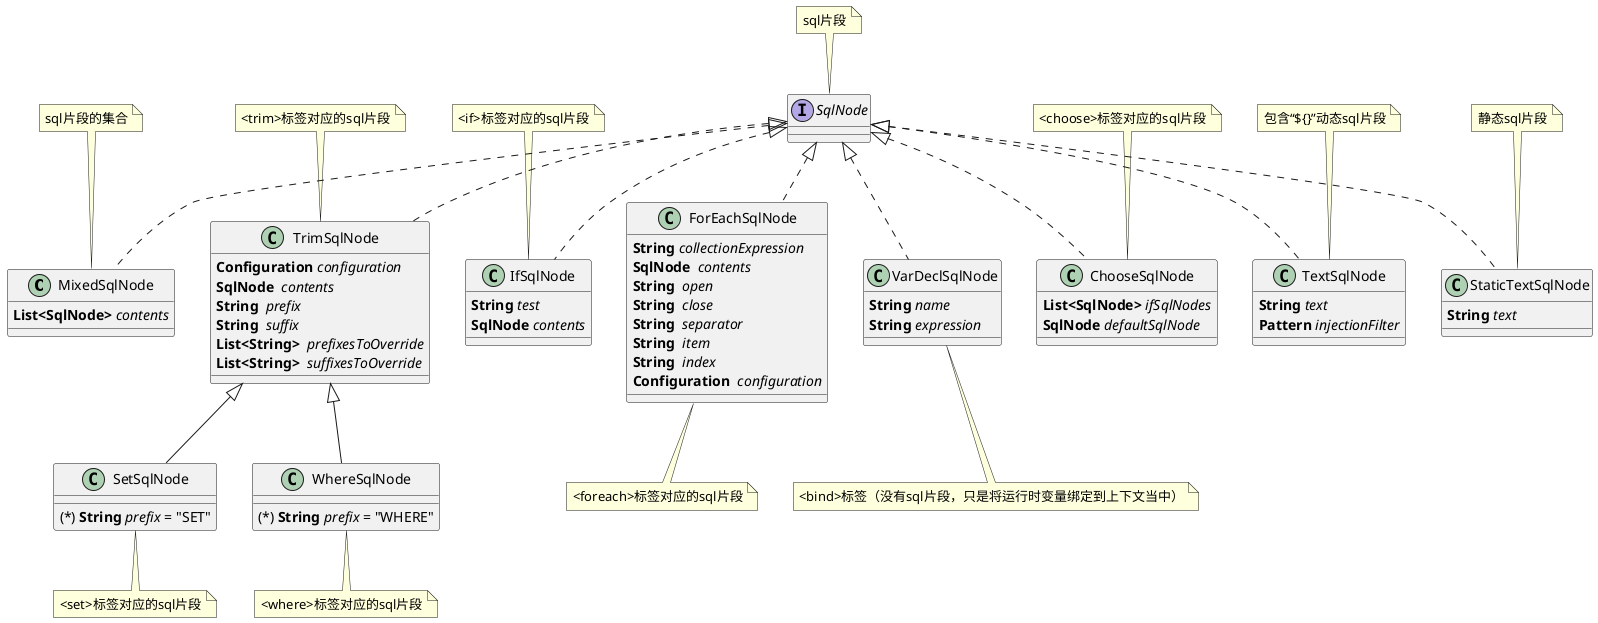 @startuml

class MixedSqlNode implements SqlNode

MixedSqlNode : <b>List<SqlNode></b> <i>contents</i>

note top of MixedSqlNode
  sql片段的集合
end note

''''''''''''''''''''''''''''''''''''''''''
class TrimSqlNode implements SqlNode
note top of SqlNode
  sql片段
end note

TrimSqlNode : <b>Configuration</b> <i>configuration</i>
TrimSqlNode : <b>SqlNode</b> <i> contents</i>
TrimSqlNode : <b>String</b> <i> prefix</i>
TrimSqlNode : <b>String</b> <i> suffix</i>
TrimSqlNode : <b>List<String></b> <i> prefixesToOverride</i>
TrimSqlNode : <b>List<String></b> <i> suffixesToOverride</i>
note top of TrimSqlNode
  <trim>标签对应的sql片段
end note

''''''''''''''''''''''''''''''''''''''''''
class SetSqlNode extends TrimSqlNode

SetSqlNode : (*) <b>String</b> <i>prefix</i> = "SET"

note bottom of SetSqlNode
  <set>标签对应的sql片段
end note

''''''''''''''''''''''''''''''''''''''''''
class WhereSqlNode extends TrimSqlNode

WhereSqlNode : (*) <b>String</b> <i>prefix</i> = "WHERE"

note bottom of WhereSqlNode
  <where>标签对应的sql片段
end note

''''''''''''''''''''''''''''''''''''''''''
class ForEachSqlNode implements SqlNode

ForEachSqlNode : <b>String</b> <i>collectionExpression</i>
ForEachSqlNode : <b>SqlNode</b> <i> contents</i>
ForEachSqlNode : <b>String</b> <i> open</i>
ForEachSqlNode : <b>String</b> <i> close</i>
ForEachSqlNode : <b>String</b> <i> separator</i>
ForEachSqlNode : <b>String</b> <i> item</i>
ForEachSqlNode : <b>String</b> <i> index</i>
ForEachSqlNode : <b>Configuration</b> <i> configuration</i>

note bottom of ForEachSqlNode
  <foreach>标签对应的sql片段
end note

'''''''''''''''''''''''''''''''''''''''''''
class IfSqlNode implements SqlNode

IfSqlNode : <b>String</b> <i>test</i>
IfSqlNode : <b>SqlNode</b> <i>contents</i>

note top of IfSqlNode
  <if>标签对应的sql片段
end note

'''''''''''''''''''''''''''''''''''''''''''
class ChooseSqlNode implements SqlNode

ChooseSqlNode : <b>List<SqlNode></b> <i>ifSqlNodes</i>
ChooseSqlNode : <b>SqlNode</b> <i>defaultSqlNode</i>

note top of ChooseSqlNode
  <choose>标签对应的sql片段
end note

'''''''''''''''''''''''''''''''''''''''''''
class VarDeclSqlNode implements SqlNode

VarDeclSqlNode : <b>String</b> <i>name</i>
VarDeclSqlNode : <b>String</b> <i>expression</i>

note bottom of VarDeclSqlNode
  <bind>标签（没有sql片段，只是将运行时变量绑定到上下文当中）
end note

'''''''''''''''''''''''''''''''''''''''''''
class TextSqlNode implements SqlNode

TextSqlNode : <b>String</b> <i>text</i>
TextSqlNode : <b>Pattern</b> <i>injectionFilter</i>

note top of TextSqlNode
  包含“${}”动态sql片段
end note

'''''''''''''''''''''''''''''''''''''''''''
class StaticTextSqlNode implements SqlNode

StaticTextSqlNode : <b>String</b> <i>text</i>

note top of StaticTextSqlNode
  静态sql片段
end note

@enduml